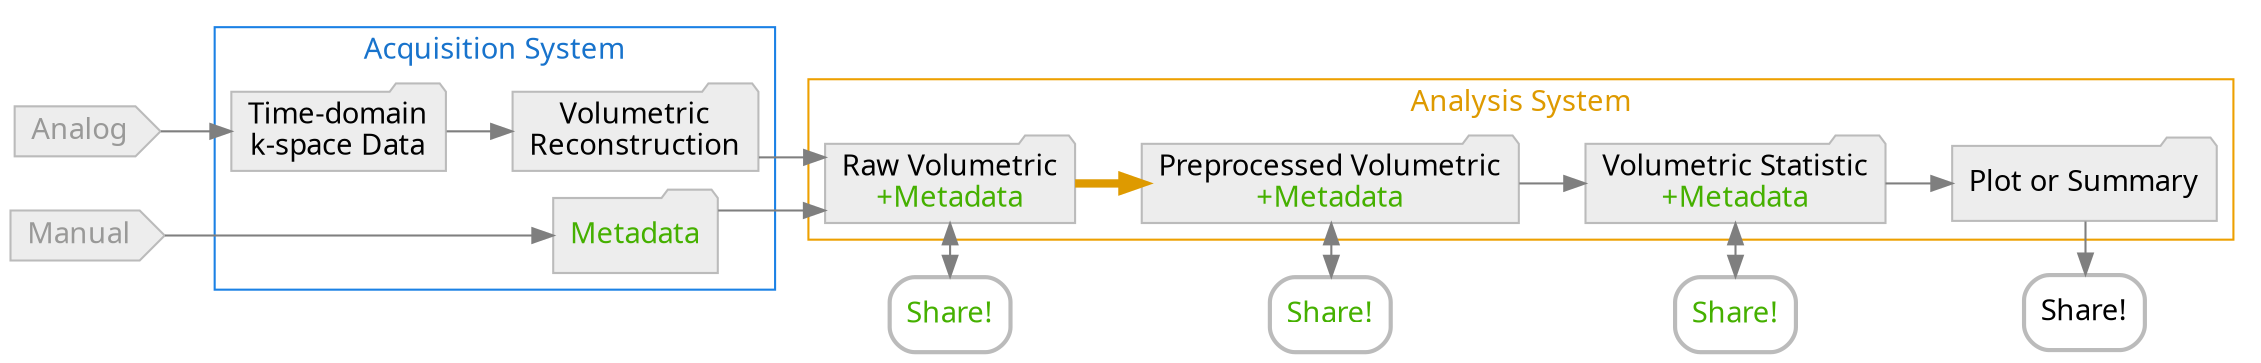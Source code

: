 digraph graphname {
    newrank = true;
    size="26,10";
    rankdir="LR";
    splines=ortho;
    graph [fontname="sans", pad="0.07", nodesep="0.175", ranksep="0.45"];
    node [fontname="sans", style=filled];
    edge [fontname="sans", color=gray50];
    d_[label=<<FONT COLOR="#45B000">Share!</FONT>>, style="bold, rounded", color="#BBBBBB", shape="box"];
    e_[label=<<FONT COLOR="#45B000">Share!</FONT>>, style="bold, rounded", color="#BBBBBB", shape="box"];
    f_[label=<<FONT COLOR="#45B000">Share!</FONT>>, style="bold, rounded", color="#BBBBBB", shape="box"];
    g_[label="Share!", style="bold, rounded", color="#BBBBBB", shape="box"];
    a[label="Analog  ", shape=cds, color="#BBBBBB", fillcolor=grey93, fontcolor="#999998"];
    m0[label="Manual  ", shape=cds, color="#BBBBBB", fillcolor=grey93, fontcolor="#999998"];
    b[label="Time-domain\nk-space Data", shape=folder, color="#BBBBBB", fillcolor=grey93];
    m1[
        label=<<FONT COLOR="#45B000">Metadata</FONT>>,
        shape=folder, color="#BBBBBB", fillcolor=grey93,
        ];
    c[label="Volumetric\nReconstruction", shape=folder, color="#BBBBBB", fillcolor=grey93];
    d[
        label=<Raw Volumetric<BR/><FONT COLOR="#45B000">+Metadata</FONT>>,
        shape=folder, color="#BBBBBB", fillcolor=grey93,
        ];
    e[
        label=<Preprocessed Volumetric<BR/><FONT COLOR="#45B000">+Metadata</FONT>>,
        shape=folder, color="#BBBBBB", fillcolor=grey93,
        ];
    f[
        label=<Volumetric Statistic<BR/><FONT COLOR="#45B000">+Metadata</FONT>>,
        shape=folder, color="#BBBBBB", fillcolor=grey93,
        ];
    g[label="Plot or Summary", shape=folder, color="#BBBBBB", fillcolor=grey93];
    a -> b ;
    m0 -> m1 ;
    subgraph cluster1 {
        b -> c ;
        m1;
        label = "Acquisition System";
        fontcolor = "#1873cc";
        color = "#1b81e5";
    }
    c -> d ;
    m1 -> d;
    subgraph cluster2 {
        d -> e [arrowsize=0.9, penwidth=4, color="#DE9A00"];
        e -> f ;
        f -> g ;
        label = "Analysis System";
        fontcolor = "#DE9A00";
        color = "#EDA000";
    }
    d -> d_ [dir=both, minlen=2];
    e -> e_ [dir=both, minlen=2];
    f -> f_ [dir=both, minlen=2];
    g -> g_ [minlen=2];
    {rank=same; a; m0}
    {rank=same; d; d_}
    {rank=same; e; e_}
    {rank=same; f; f_}
    {rank=same; g; g_}
}
